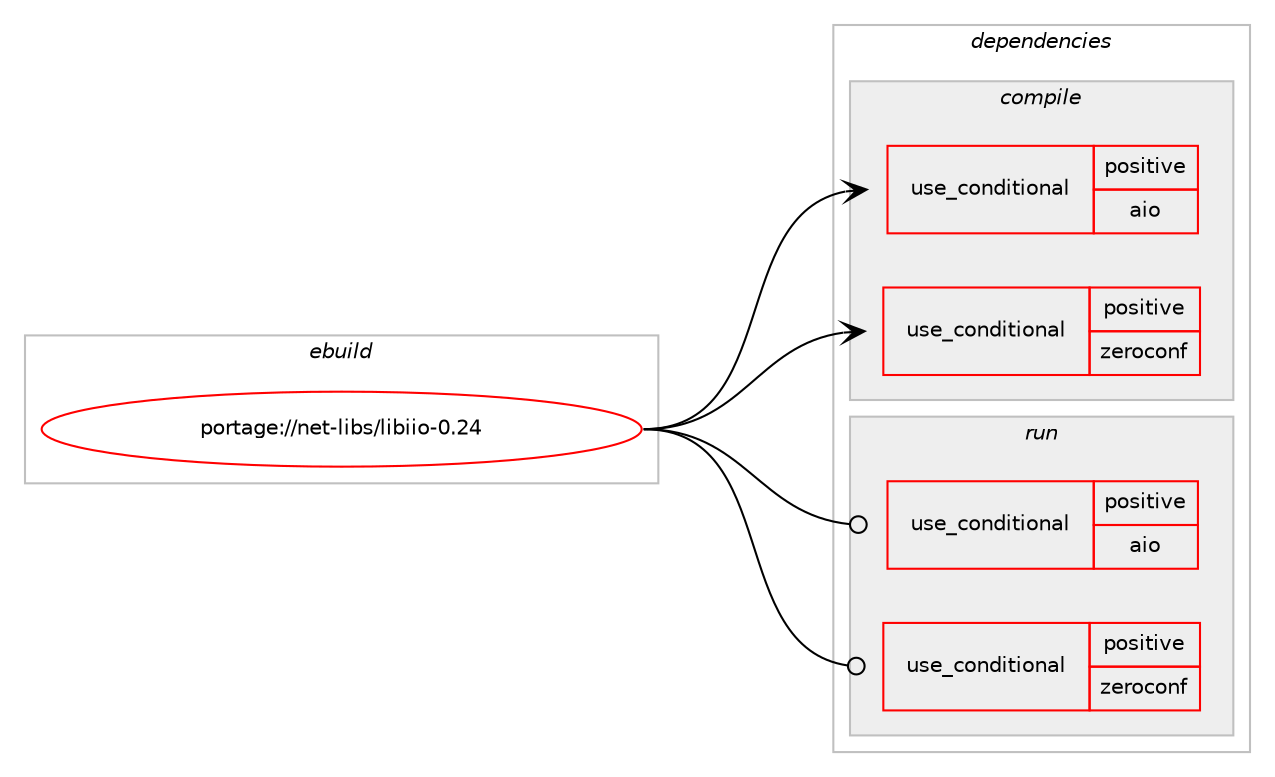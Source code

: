 digraph prolog {

# *************
# Graph options
# *************

newrank=true;
concentrate=true;
compound=true;
graph [rankdir=LR,fontname=Helvetica,fontsize=10,ranksep=1.5];#, ranksep=2.5, nodesep=0.2];
edge  [arrowhead=vee];
node  [fontname=Helvetica,fontsize=10];

# **********
# The ebuild
# **********

subgraph cluster_leftcol {
color=gray;
rank=same;
label=<<i>ebuild</i>>;
id [label="portage://net-libs/libiio-0.24", color=red, width=4, href="../net-libs/libiio-0.24.svg"];
}

# ****************
# The dependencies
# ****************

subgraph cluster_midcol {
color=gray;
label=<<i>dependencies</i>>;
subgraph cluster_compile {
fillcolor="#eeeeee";
style=filled;
label=<<i>compile</i>>;
subgraph cond52 {
dependency129 [label=<<TABLE BORDER="0" CELLBORDER="1" CELLSPACING="0" CELLPADDING="4"><TR><TD ROWSPAN="3" CELLPADDING="10">use_conditional</TD></TR><TR><TD>positive</TD></TR><TR><TD>aio</TD></TR></TABLE>>, shape=none, color=red];
# *** BEGIN UNKNOWN DEPENDENCY TYPE (TODO) ***
# dependency129 -> package_dependency(portage://net-libs/libiio-0.24,install,no,dev-libs,libaio,none,[,,],[],[])
# *** END UNKNOWN DEPENDENCY TYPE (TODO) ***

}
id:e -> dependency129:w [weight=20,style="solid",arrowhead="vee"];
subgraph cond53 {
dependency130 [label=<<TABLE BORDER="0" CELLBORDER="1" CELLSPACING="0" CELLPADDING="4"><TR><TD ROWSPAN="3" CELLPADDING="10">use_conditional</TD></TR><TR><TD>positive</TD></TR><TR><TD>zeroconf</TD></TR></TABLE>>, shape=none, color=red];
# *** BEGIN UNKNOWN DEPENDENCY TYPE (TODO) ***
# dependency130 -> package_dependency(portage://net-libs/libiio-0.24,install,no,net-dns,avahi,none,[,,],[],[use(enable(dbus),none)])
# *** END UNKNOWN DEPENDENCY TYPE (TODO) ***

}
id:e -> dependency130:w [weight=20,style="solid",arrowhead="vee"];
# *** BEGIN UNKNOWN DEPENDENCY TYPE (TODO) ***
# id -> package_dependency(portage://net-libs/libiio-0.24,install,no,dev-libs,libxml2,none,[,,],any_same_slot,[])
# *** END UNKNOWN DEPENDENCY TYPE (TODO) ***

# *** BEGIN UNKNOWN DEPENDENCY TYPE (TODO) ***
# id -> package_dependency(portage://net-libs/libiio-0.24,install,no,virtual,libusb,none,[,,],[slot(1),equal],[])
# *** END UNKNOWN DEPENDENCY TYPE (TODO) ***

}
subgraph cluster_compileandrun {
fillcolor="#eeeeee";
style=filled;
label=<<i>compile and run</i>>;
}
subgraph cluster_run {
fillcolor="#eeeeee";
style=filled;
label=<<i>run</i>>;
subgraph cond54 {
dependency131 [label=<<TABLE BORDER="0" CELLBORDER="1" CELLSPACING="0" CELLPADDING="4"><TR><TD ROWSPAN="3" CELLPADDING="10">use_conditional</TD></TR><TR><TD>positive</TD></TR><TR><TD>aio</TD></TR></TABLE>>, shape=none, color=red];
# *** BEGIN UNKNOWN DEPENDENCY TYPE (TODO) ***
# dependency131 -> package_dependency(portage://net-libs/libiio-0.24,run,no,dev-libs,libaio,none,[,,],[],[])
# *** END UNKNOWN DEPENDENCY TYPE (TODO) ***

}
id:e -> dependency131:w [weight=20,style="solid",arrowhead="odot"];
subgraph cond55 {
dependency132 [label=<<TABLE BORDER="0" CELLBORDER="1" CELLSPACING="0" CELLPADDING="4"><TR><TD ROWSPAN="3" CELLPADDING="10">use_conditional</TD></TR><TR><TD>positive</TD></TR><TR><TD>zeroconf</TD></TR></TABLE>>, shape=none, color=red];
# *** BEGIN UNKNOWN DEPENDENCY TYPE (TODO) ***
# dependency132 -> package_dependency(portage://net-libs/libiio-0.24,run,no,net-dns,avahi,none,[,,],[],[use(enable(dbus),none)])
# *** END UNKNOWN DEPENDENCY TYPE (TODO) ***

}
id:e -> dependency132:w [weight=20,style="solid",arrowhead="odot"];
# *** BEGIN UNKNOWN DEPENDENCY TYPE (TODO) ***
# id -> package_dependency(portage://net-libs/libiio-0.24,run,no,dev-libs,libxml2,none,[,,],any_same_slot,[])
# *** END UNKNOWN DEPENDENCY TYPE (TODO) ***

# *** BEGIN UNKNOWN DEPENDENCY TYPE (TODO) ***
# id -> package_dependency(portage://net-libs/libiio-0.24,run,no,virtual,libusb,none,[,,],[slot(1),equal],[])
# *** END UNKNOWN DEPENDENCY TYPE (TODO) ***

}
}

# **************
# The candidates
# **************

subgraph cluster_choices {
rank=same;
color=gray;
label=<<i>candidates</i>>;

}

}
